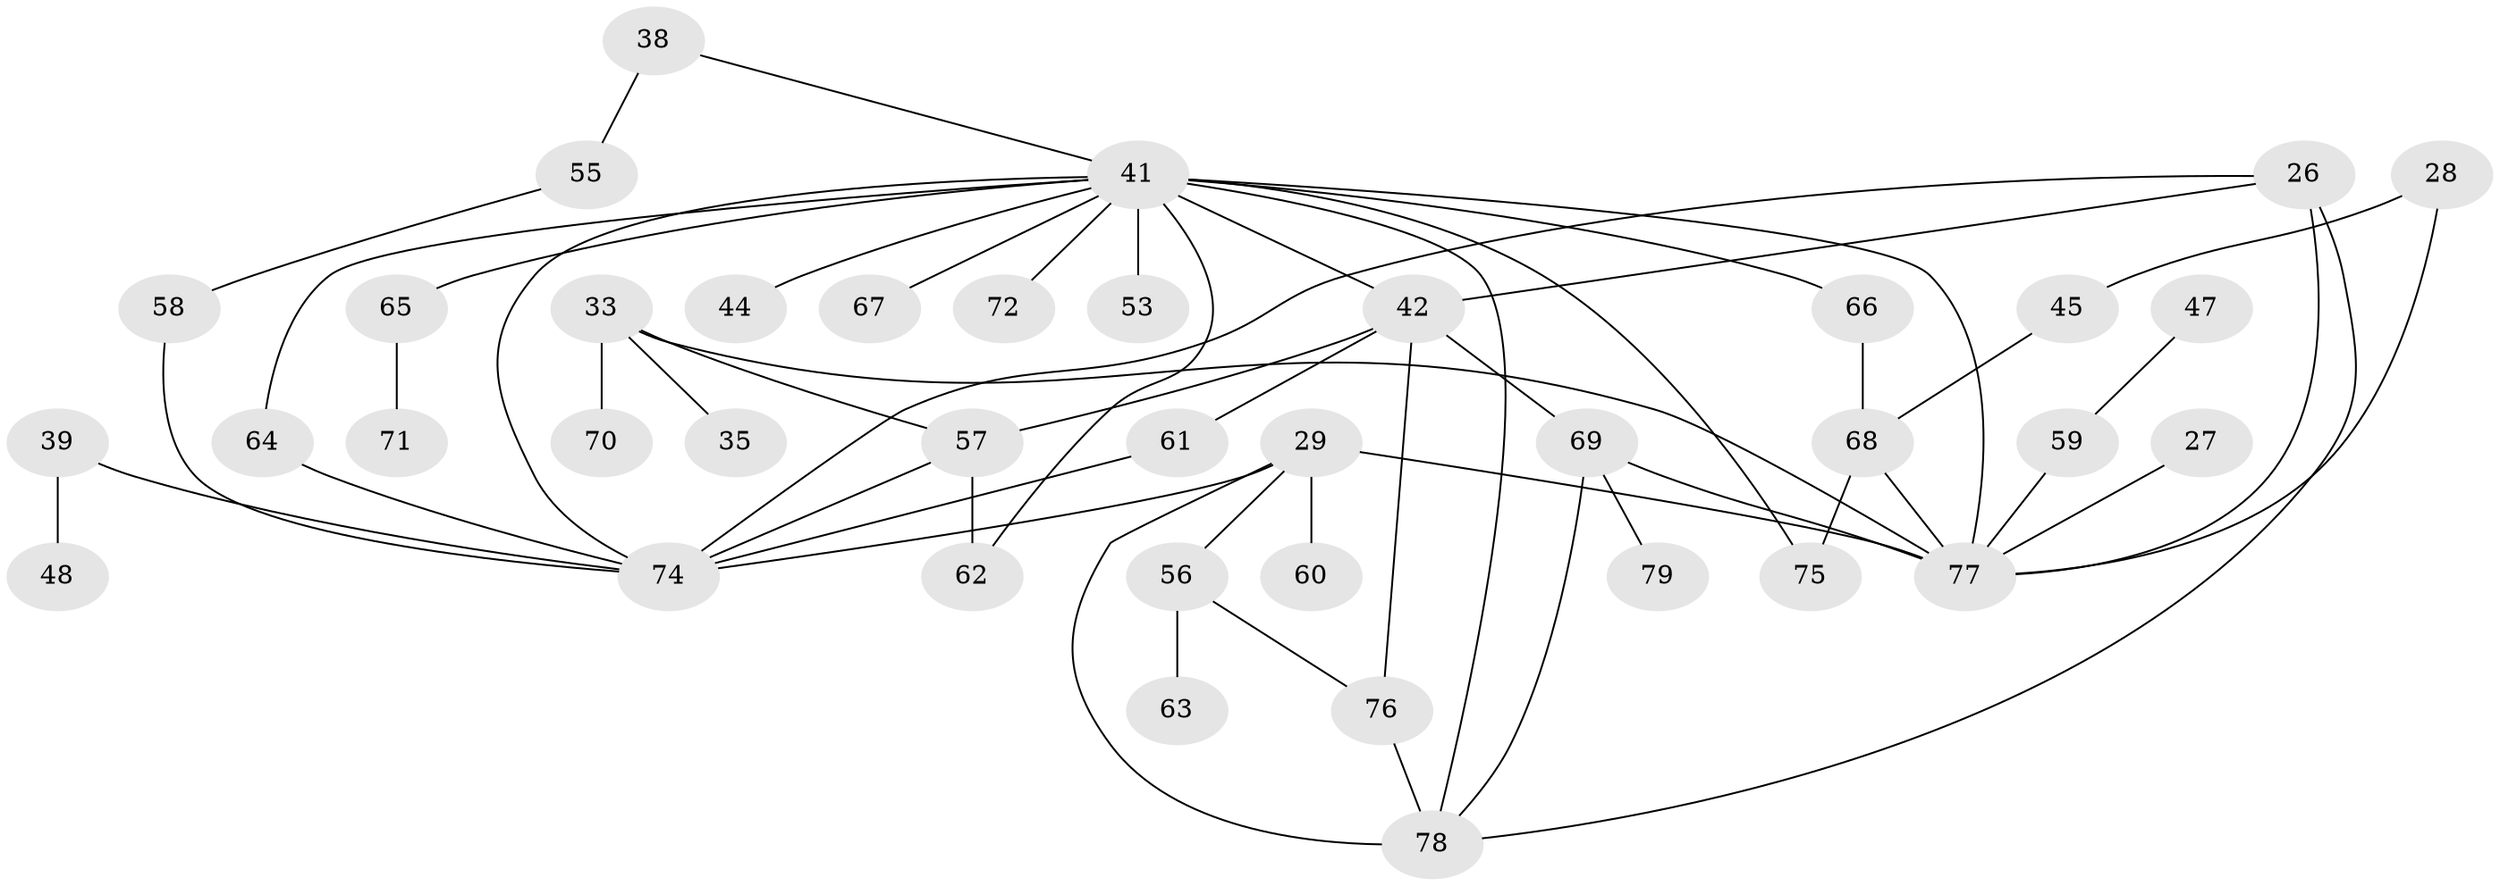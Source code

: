 // original degree distribution, {7: 0.02531645569620253, 3: 0.17721518987341772, 6: 0.0379746835443038, 5: 0.08860759493670886, 2: 0.35443037974683544, 4: 0.12658227848101267, 1: 0.189873417721519}
// Generated by graph-tools (version 1.1) at 2025/45/03/04/25 21:45:17]
// undirected, 39 vertices, 56 edges
graph export_dot {
graph [start="1"]
  node [color=gray90,style=filled];
  26 [super="+14"];
  27;
  28;
  29 [super="+23+13+7"];
  33 [super="+11+30"];
  35;
  38;
  39;
  41 [super="+24+20+37"];
  42;
  44;
  45;
  47;
  48;
  53;
  55;
  56;
  57 [super="+54"];
  58;
  59 [super="+2"];
  60 [super="+22"];
  61;
  62 [super="+49"];
  63;
  64;
  65;
  66;
  67;
  68;
  69 [super="+50"];
  70;
  71;
  72;
  74 [super="+18+31+73"];
  75;
  76;
  77 [super="+40+1+46"];
  78 [super="+43+52"];
  79;
  26 -- 77 [weight=4];
  26 -- 42;
  26 -- 78;
  26 -- 74;
  27 -- 77;
  28 -- 45;
  28 -- 77;
  29 -- 56;
  29 -- 60 [weight=2];
  29 -- 77 [weight=4];
  29 -- 74 [weight=2];
  29 -- 78 [weight=2];
  33 -- 57;
  33 -- 35;
  33 -- 70;
  33 -- 77;
  38 -- 55;
  38 -- 41;
  39 -- 48;
  39 -- 74;
  41 -- 64;
  41 -- 66;
  41 -- 67;
  41 -- 74 [weight=2];
  41 -- 77 [weight=3];
  41 -- 65;
  41 -- 72;
  41 -- 42;
  41 -- 75;
  41 -- 44;
  41 -- 53;
  41 -- 78;
  41 -- 62;
  42 -- 61;
  42 -- 76;
  42 -- 57 [weight=2];
  42 -- 69;
  45 -- 68;
  47 -- 59;
  55 -- 58;
  56 -- 63;
  56 -- 76;
  57 -- 74;
  57 -- 62;
  58 -- 74;
  59 -- 77;
  61 -- 74;
  64 -- 74;
  65 -- 71;
  66 -- 68;
  68 -- 75;
  68 -- 77;
  69 -- 77 [weight=2];
  69 -- 79;
  69 -- 78;
  76 -- 78;
}
